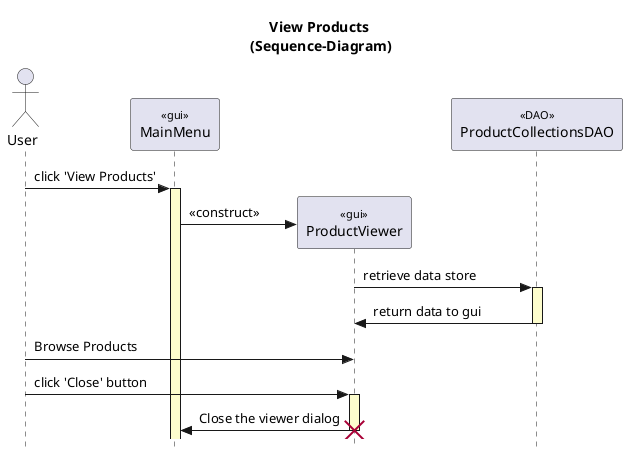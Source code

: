 @startuml ViewProducts

title : "View Products \n(Sequence-Diagram)"

' style tweaks to make the diagram a little more readable
skinparam {
	Style strictuml
	RoundCorner 5
	BoxPadding 35  
	ParticipantPadding 15
    Padding 2

	Sequence {
		' make activations yellow too
		LifeLineBackgroundColor #FDFDCD

		' make stereotypes more presentable
		Stereotype {
			Font {
				Size 11
				Style plain
			}
		}
	}

	Database {
		' make database border consistent with the rest of the diagram
		BorderColor #A80036
	}

}

actor "User" as user
participant "MainMenu" as menu <<gui>>
participant "ProductViewer" as viewer <<gui>>
participant "ProductCollectionsDAO" as dao <<DAO>>

'user clicks 'view' button
user -> menu++: click 'View Products'
create viewer
menu -> viewer : «construct»

viewer -> dao++ : retrieve data store
dao -> viewer-- : return data to gui

user -> viewer : Browse Products
user -> viewer++ : click 'Close' button

' save product in the data store
menu <- viewer-- : Close the viewer dialog
dao--
destroy viewer

@enduml